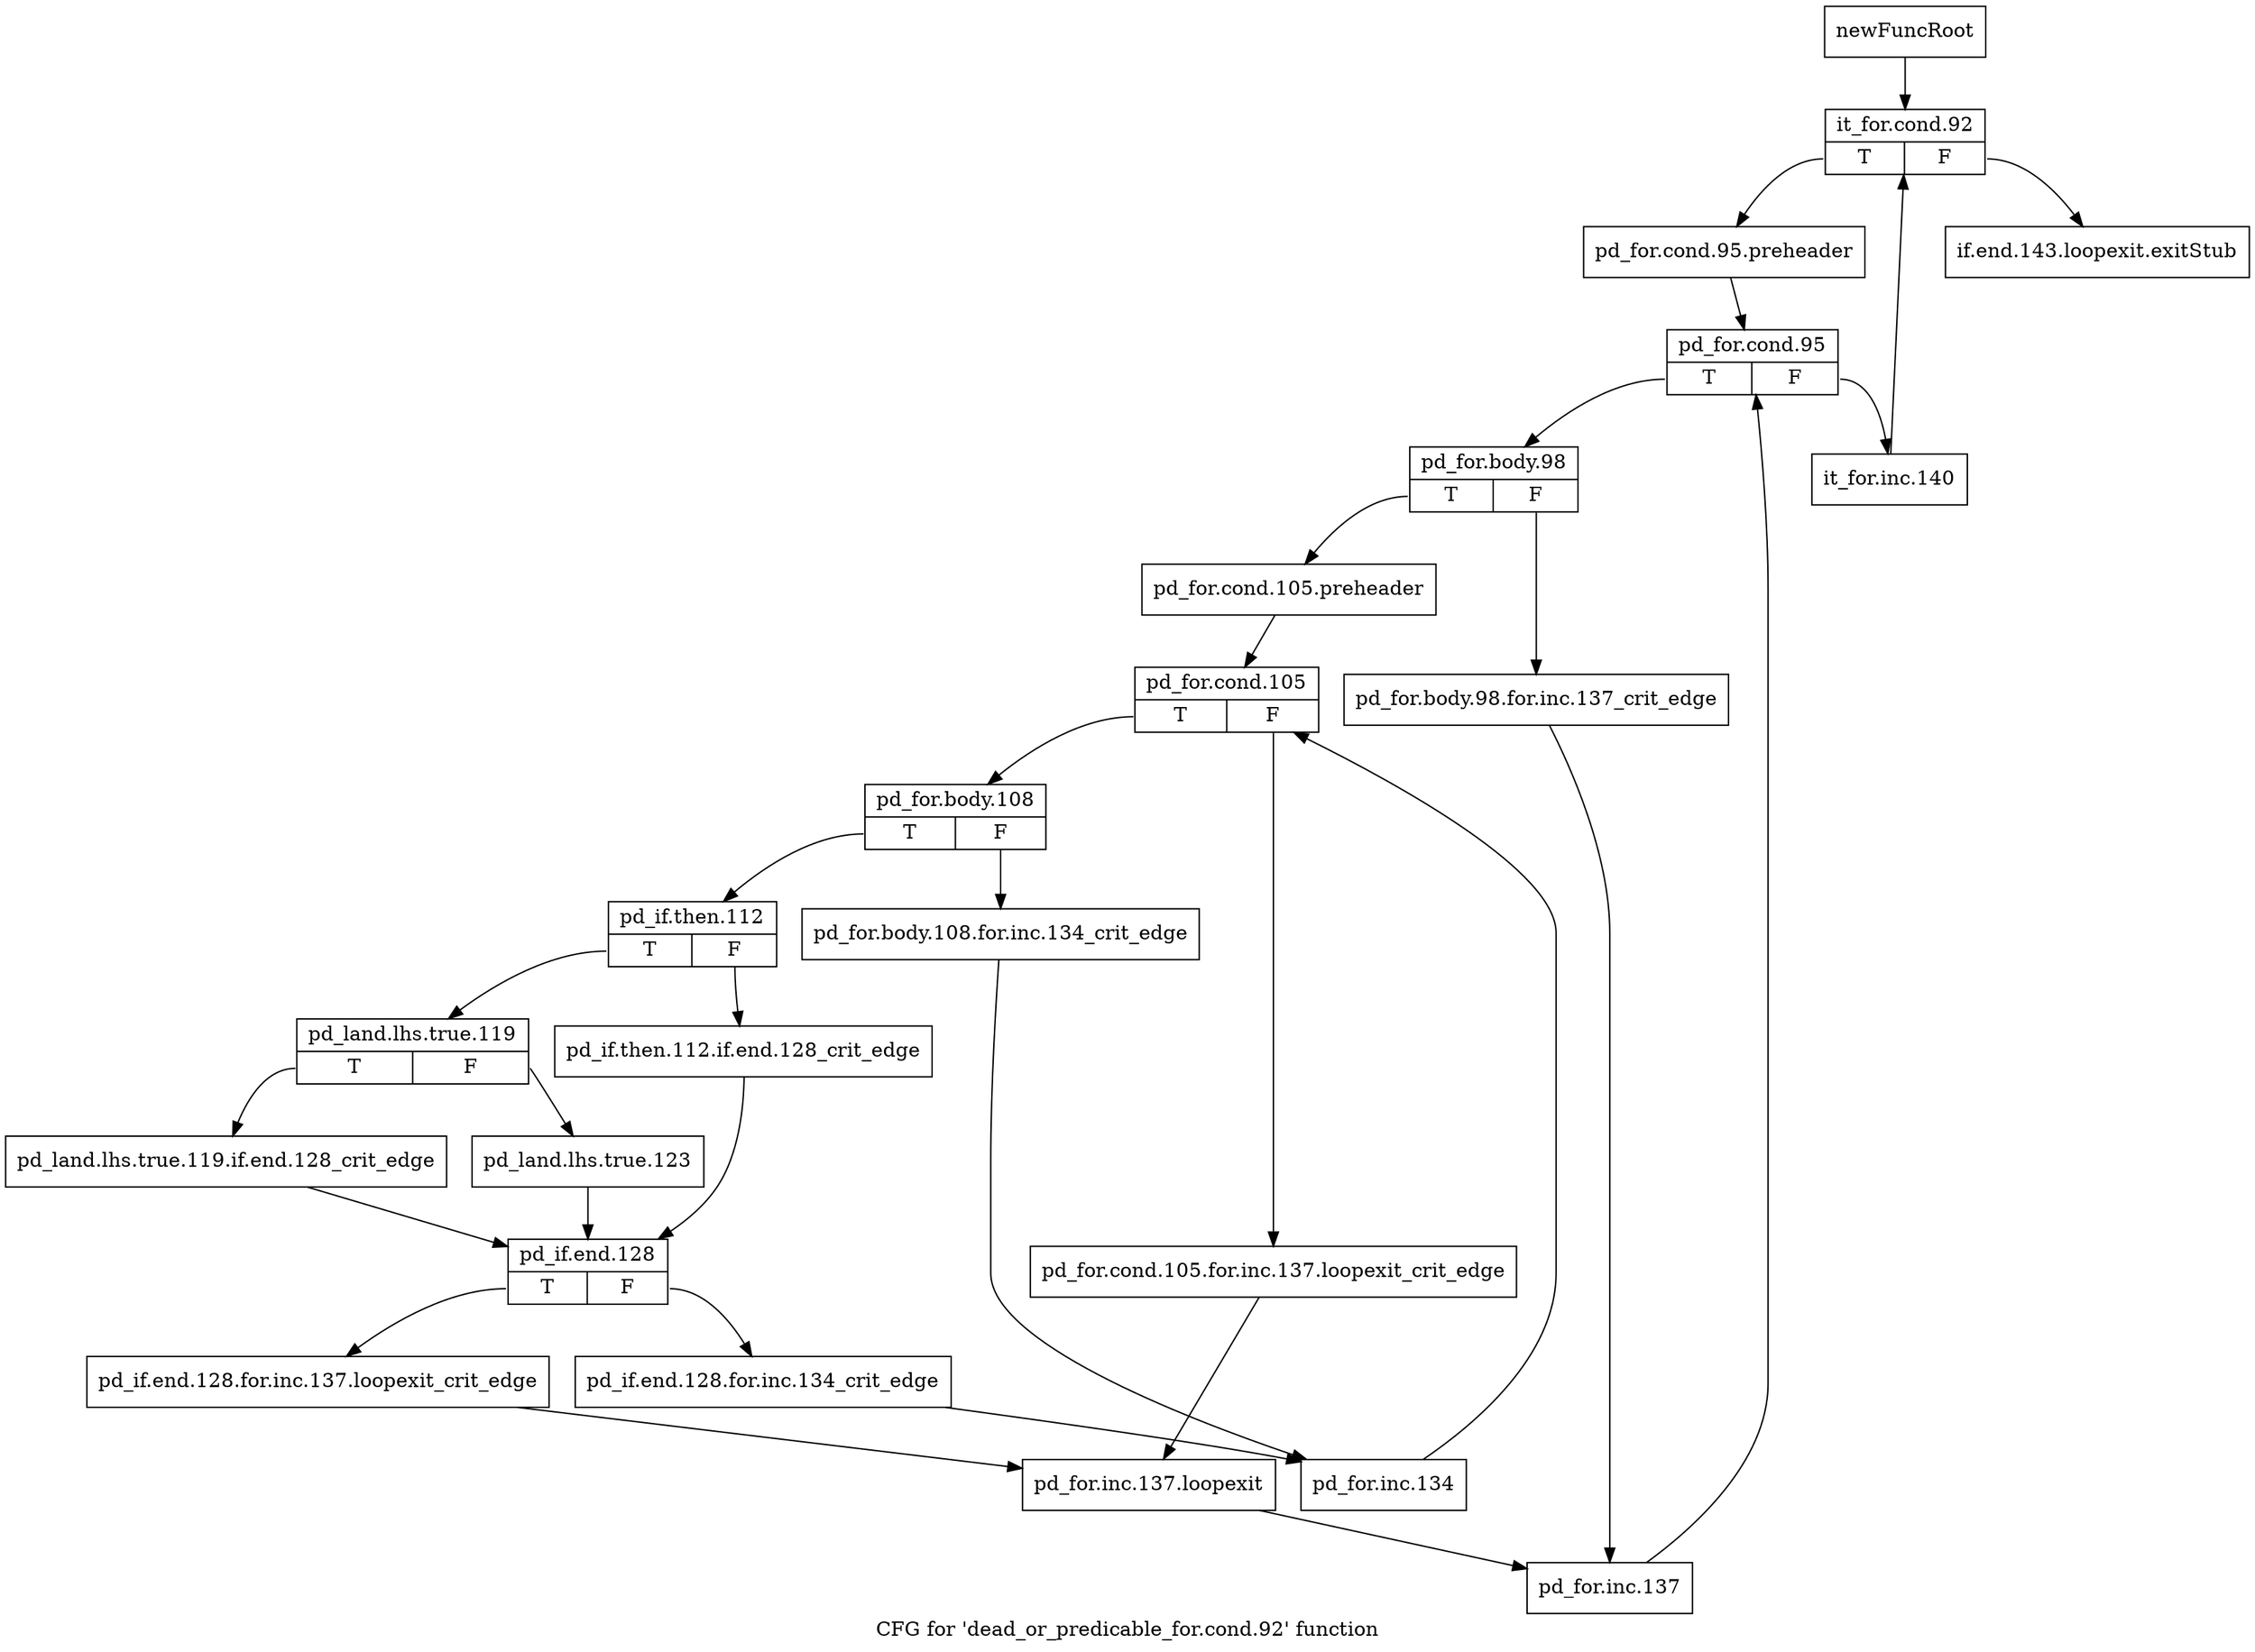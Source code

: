 digraph "CFG for 'dead_or_predicable_for.cond.92' function" {
	label="CFG for 'dead_or_predicable_for.cond.92' function";

	Node0xb2da6a0 [shape=record,label="{newFuncRoot}"];
	Node0xb2da6a0 -> Node0xb2da740;
	Node0xb2da6f0 [shape=record,label="{if.end.143.loopexit.exitStub}"];
	Node0xb2da740 [shape=record,label="{it_for.cond.92|{<s0>T|<s1>F}}"];
	Node0xb2da740:s0 -> Node0xb2da790;
	Node0xb2da740:s1 -> Node0xb2da6f0;
	Node0xb2da790 [shape=record,label="{pd_for.cond.95.preheader}"];
	Node0xb2da790 -> Node0xb2da7e0;
	Node0xb2da7e0 [shape=record,label="{pd_for.cond.95|{<s0>T|<s1>F}}"];
	Node0xb2da7e0:s0 -> Node0xb2da880;
	Node0xb2da7e0:s1 -> Node0xb2da830;
	Node0xb2da830 [shape=record,label="{it_for.inc.140}"];
	Node0xb2da830 -> Node0xb2da740;
	Node0xb2da880 [shape=record,label="{pd_for.body.98|{<s0>T|<s1>F}}"];
	Node0xb2da880:s0 -> Node0xb2da920;
	Node0xb2da880:s1 -> Node0xb2da8d0;
	Node0xb2da8d0 [shape=record,label="{pd_for.body.98.for.inc.137_crit_edge}"];
	Node0xb2da8d0 -> Node0xb2dadd0;
	Node0xb2da920 [shape=record,label="{pd_for.cond.105.preheader}"];
	Node0xb2da920 -> Node0xb2da970;
	Node0xb2da970 [shape=record,label="{pd_for.cond.105|{<s0>T|<s1>F}}"];
	Node0xb2da970:s0 -> Node0xb2daa10;
	Node0xb2da970:s1 -> Node0xb2da9c0;
	Node0xb2da9c0 [shape=record,label="{pd_for.cond.105.for.inc.137.loopexit_crit_edge}"];
	Node0xb2da9c0 -> Node0xb2dad80;
	Node0xb2daa10 [shape=record,label="{pd_for.body.108|{<s0>T|<s1>F}}"];
	Node0xb2daa10:s0 -> Node0xb2daab0;
	Node0xb2daa10:s1 -> Node0xb2daa60;
	Node0xb2daa60 [shape=record,label="{pd_for.body.108.for.inc.134_crit_edge}"];
	Node0xb2daa60 -> Node0xb2dace0;
	Node0xb2daab0 [shape=record,label="{pd_if.then.112|{<s0>T|<s1>F}}"];
	Node0xb2daab0:s0 -> Node0xb2dab50;
	Node0xb2daab0:s1 -> Node0xb2dab00;
	Node0xb2dab00 [shape=record,label="{pd_if.then.112.if.end.128_crit_edge}"];
	Node0xb2dab00 -> Node0xb2dac40;
	Node0xb2dab50 [shape=record,label="{pd_land.lhs.true.119|{<s0>T|<s1>F}}"];
	Node0xb2dab50:s0 -> Node0xb2dabf0;
	Node0xb2dab50:s1 -> Node0xb2daba0;
	Node0xb2daba0 [shape=record,label="{pd_land.lhs.true.123}"];
	Node0xb2daba0 -> Node0xb2dac40;
	Node0xb2dabf0 [shape=record,label="{pd_land.lhs.true.119.if.end.128_crit_edge}"];
	Node0xb2dabf0 -> Node0xb2dac40;
	Node0xb2dac40 [shape=record,label="{pd_if.end.128|{<s0>T|<s1>F}}"];
	Node0xb2dac40:s0 -> Node0xb2dad30;
	Node0xb2dac40:s1 -> Node0xb2dac90;
	Node0xb2dac90 [shape=record,label="{pd_if.end.128.for.inc.134_crit_edge}"];
	Node0xb2dac90 -> Node0xb2dace0;
	Node0xb2dace0 [shape=record,label="{pd_for.inc.134}"];
	Node0xb2dace0 -> Node0xb2da970;
	Node0xb2dad30 [shape=record,label="{pd_if.end.128.for.inc.137.loopexit_crit_edge}"];
	Node0xb2dad30 -> Node0xb2dad80;
	Node0xb2dad80 [shape=record,label="{pd_for.inc.137.loopexit}"];
	Node0xb2dad80 -> Node0xb2dadd0;
	Node0xb2dadd0 [shape=record,label="{pd_for.inc.137}"];
	Node0xb2dadd0 -> Node0xb2da7e0;
}
